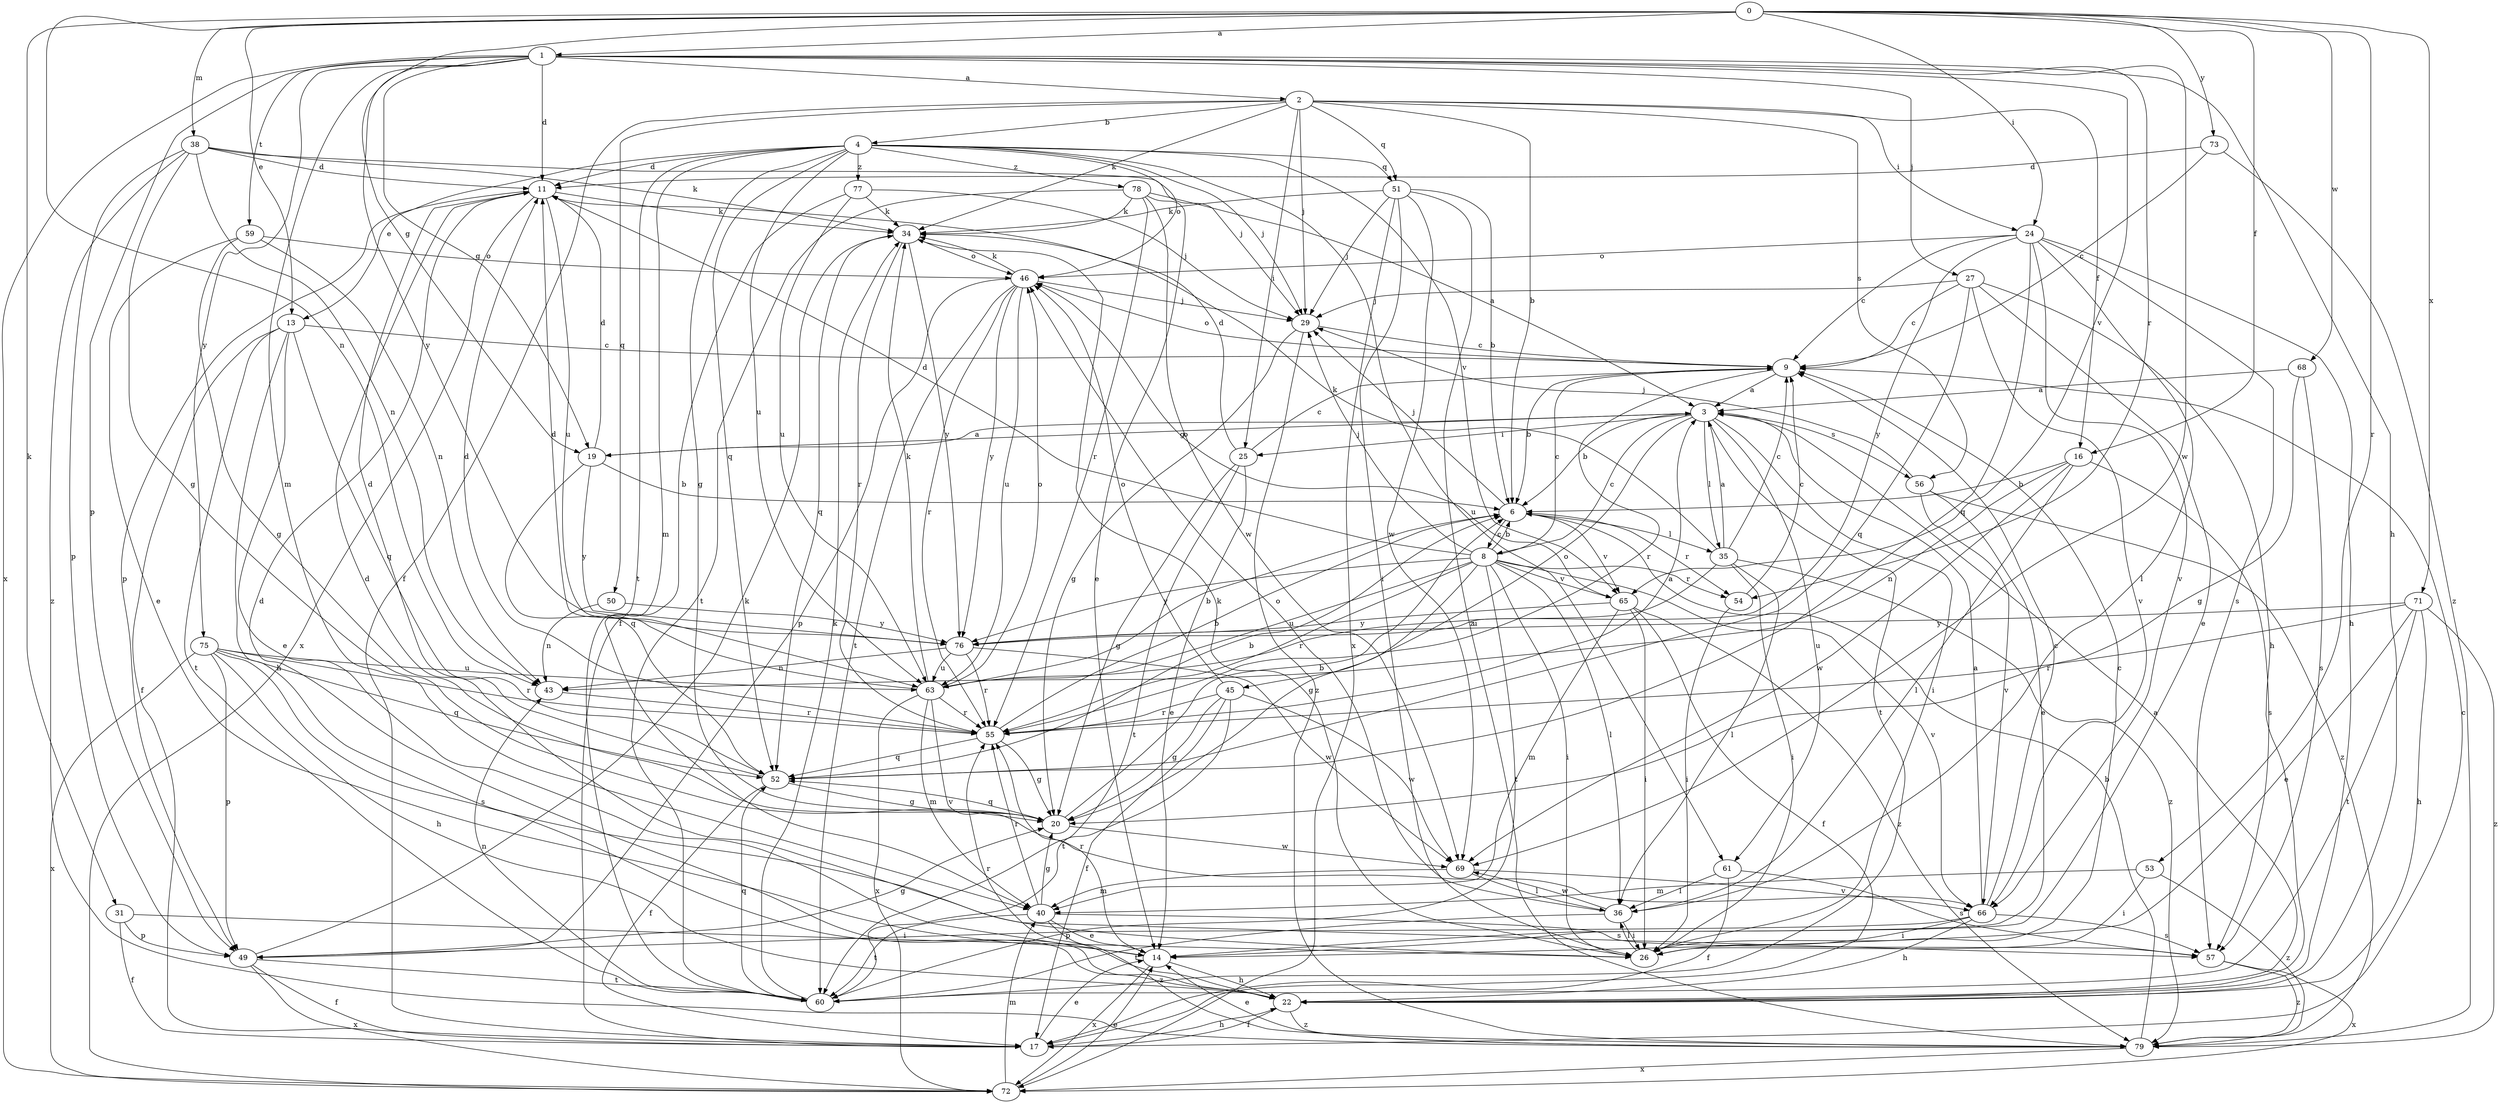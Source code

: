 strict digraph  {
0;
1;
2;
3;
4;
6;
8;
9;
11;
13;
14;
16;
17;
19;
20;
22;
24;
25;
26;
27;
29;
31;
34;
35;
36;
38;
40;
43;
45;
46;
49;
50;
51;
52;
53;
54;
55;
56;
57;
59;
60;
61;
63;
65;
66;
68;
69;
71;
72;
73;
75;
76;
77;
78;
79;
0 -> 1  [label=a];
0 -> 13  [label=e];
0 -> 16  [label=f];
0 -> 19  [label=g];
0 -> 24  [label=i];
0 -> 31  [label=k];
0 -> 38  [label=m];
0 -> 43  [label=n];
0 -> 53  [label=r];
0 -> 68  [label=w];
0 -> 71  [label=x];
0 -> 73  [label=y];
1 -> 2  [label=a];
1 -> 11  [label=d];
1 -> 19  [label=g];
1 -> 22  [label=h];
1 -> 27  [label=j];
1 -> 40  [label=m];
1 -> 49  [label=p];
1 -> 54  [label=r];
1 -> 59  [label=t];
1 -> 65  [label=v];
1 -> 69  [label=w];
1 -> 72  [label=x];
1 -> 75  [label=y];
1 -> 76  [label=y];
2 -> 4  [label=b];
2 -> 6  [label=b];
2 -> 16  [label=f];
2 -> 17  [label=f];
2 -> 24  [label=i];
2 -> 25  [label=i];
2 -> 29  [label=j];
2 -> 34  [label=k];
2 -> 50  [label=q];
2 -> 51  [label=q];
2 -> 56  [label=s];
3 -> 6  [label=b];
3 -> 8  [label=c];
3 -> 19  [label=g];
3 -> 25  [label=i];
3 -> 26  [label=i];
3 -> 35  [label=l];
3 -> 45  [label=o];
3 -> 56  [label=s];
3 -> 60  [label=t];
3 -> 61  [label=u];
4 -> 11  [label=d];
4 -> 13  [label=e];
4 -> 20  [label=g];
4 -> 29  [label=j];
4 -> 40  [label=m];
4 -> 46  [label=o];
4 -> 51  [label=q];
4 -> 52  [label=q];
4 -> 60  [label=t];
4 -> 61  [label=u];
4 -> 63  [label=u];
4 -> 65  [label=v];
4 -> 77  [label=z];
4 -> 78  [label=z];
6 -> 8  [label=c];
6 -> 29  [label=j];
6 -> 35  [label=l];
6 -> 54  [label=r];
6 -> 65  [label=v];
8 -> 6  [label=b];
8 -> 9  [label=c];
8 -> 11  [label=d];
8 -> 20  [label=g];
8 -> 26  [label=i];
8 -> 29  [label=j];
8 -> 36  [label=l];
8 -> 54  [label=r];
8 -> 55  [label=r];
8 -> 60  [label=t];
8 -> 63  [label=u];
8 -> 65  [label=v];
8 -> 66  [label=v];
8 -> 76  [label=y];
9 -> 3  [label=a];
9 -> 6  [label=b];
9 -> 46  [label=o];
9 -> 55  [label=r];
11 -> 34  [label=k];
11 -> 49  [label=p];
11 -> 63  [label=u];
11 -> 72  [label=x];
13 -> 9  [label=c];
13 -> 14  [label=e];
13 -> 17  [label=f];
13 -> 22  [label=h];
13 -> 52  [label=q];
13 -> 60  [label=t];
14 -> 22  [label=h];
14 -> 55  [label=r];
14 -> 72  [label=x];
16 -> 6  [label=b];
16 -> 36  [label=l];
16 -> 43  [label=n];
16 -> 57  [label=s];
16 -> 69  [label=w];
17 -> 9  [label=c];
17 -> 14  [label=e];
17 -> 22  [label=h];
19 -> 3  [label=a];
19 -> 6  [label=b];
19 -> 11  [label=d];
19 -> 52  [label=q];
19 -> 76  [label=y];
20 -> 6  [label=b];
20 -> 52  [label=q];
20 -> 69  [label=w];
22 -> 3  [label=a];
22 -> 11  [label=d];
22 -> 17  [label=f];
22 -> 55  [label=r];
22 -> 79  [label=z];
24 -> 9  [label=c];
24 -> 22  [label=h];
24 -> 36  [label=l];
24 -> 46  [label=o];
24 -> 52  [label=q];
24 -> 57  [label=s];
24 -> 66  [label=v];
24 -> 76  [label=y];
25 -> 9  [label=c];
25 -> 11  [label=d];
25 -> 14  [label=e];
25 -> 20  [label=g];
25 -> 60  [label=t];
26 -> 9  [label=c];
26 -> 11  [label=d];
26 -> 34  [label=k];
26 -> 36  [label=l];
27 -> 9  [label=c];
27 -> 14  [label=e];
27 -> 22  [label=h];
27 -> 29  [label=j];
27 -> 52  [label=q];
27 -> 66  [label=v];
29 -> 9  [label=c];
29 -> 20  [label=g];
29 -> 79  [label=z];
31 -> 17  [label=f];
31 -> 26  [label=i];
31 -> 49  [label=p];
34 -> 46  [label=o];
34 -> 52  [label=q];
34 -> 55  [label=r];
34 -> 76  [label=y];
35 -> 3  [label=a];
35 -> 9  [label=c];
35 -> 26  [label=i];
35 -> 34  [label=k];
35 -> 36  [label=l];
35 -> 63  [label=u];
35 -> 79  [label=z];
36 -> 26  [label=i];
36 -> 46  [label=o];
36 -> 60  [label=t];
36 -> 69  [label=w];
38 -> 11  [label=d];
38 -> 20  [label=g];
38 -> 29  [label=j];
38 -> 34  [label=k];
38 -> 43  [label=n];
38 -> 49  [label=p];
38 -> 79  [label=z];
40 -> 14  [label=e];
40 -> 20  [label=g];
40 -> 55  [label=r];
40 -> 57  [label=s];
40 -> 60  [label=t];
40 -> 79  [label=z];
43 -> 55  [label=r];
45 -> 17  [label=f];
45 -> 20  [label=g];
45 -> 46  [label=o];
45 -> 55  [label=r];
45 -> 60  [label=t];
45 -> 69  [label=w];
46 -> 29  [label=j];
46 -> 34  [label=k];
46 -> 49  [label=p];
46 -> 55  [label=r];
46 -> 60  [label=t];
46 -> 63  [label=u];
46 -> 76  [label=y];
49 -> 17  [label=f];
49 -> 20  [label=g];
49 -> 34  [label=k];
49 -> 60  [label=t];
49 -> 72  [label=x];
50 -> 43  [label=n];
50 -> 76  [label=y];
51 -> 6  [label=b];
51 -> 26  [label=i];
51 -> 29  [label=j];
51 -> 34  [label=k];
51 -> 69  [label=w];
51 -> 72  [label=x];
51 -> 79  [label=z];
52 -> 6  [label=b];
52 -> 11  [label=d];
52 -> 17  [label=f];
52 -> 20  [label=g];
53 -> 26  [label=i];
53 -> 40  [label=m];
53 -> 79  [label=z];
54 -> 9  [label=c];
54 -> 26  [label=i];
55 -> 3  [label=a];
55 -> 6  [label=b];
55 -> 11  [label=d];
55 -> 20  [label=g];
55 -> 52  [label=q];
56 -> 14  [label=e];
56 -> 29  [label=j];
56 -> 66  [label=v];
56 -> 79  [label=z];
57 -> 72  [label=x];
57 -> 79  [label=z];
59 -> 14  [label=e];
59 -> 20  [label=g];
59 -> 43  [label=n];
59 -> 46  [label=o];
60 -> 34  [label=k];
60 -> 43  [label=n];
60 -> 52  [label=q];
61 -> 17  [label=f];
61 -> 36  [label=l];
61 -> 57  [label=s];
63 -> 6  [label=b];
63 -> 11  [label=d];
63 -> 34  [label=k];
63 -> 40  [label=m];
63 -> 46  [label=o];
63 -> 55  [label=r];
63 -> 66  [label=v];
63 -> 72  [label=x];
65 -> 17  [label=f];
65 -> 26  [label=i];
65 -> 40  [label=m];
65 -> 46  [label=o];
65 -> 76  [label=y];
65 -> 79  [label=z];
66 -> 3  [label=a];
66 -> 9  [label=c];
66 -> 22  [label=h];
66 -> 26  [label=i];
66 -> 49  [label=p];
66 -> 57  [label=s];
68 -> 3  [label=a];
68 -> 20  [label=g];
68 -> 57  [label=s];
69 -> 36  [label=l];
69 -> 40  [label=m];
69 -> 66  [label=v];
71 -> 14  [label=e];
71 -> 22  [label=h];
71 -> 55  [label=r];
71 -> 60  [label=t];
71 -> 76  [label=y];
71 -> 79  [label=z];
72 -> 14  [label=e];
72 -> 40  [label=m];
73 -> 9  [label=c];
73 -> 11  [label=d];
73 -> 79  [label=z];
75 -> 22  [label=h];
75 -> 49  [label=p];
75 -> 52  [label=q];
75 -> 55  [label=r];
75 -> 57  [label=s];
75 -> 63  [label=u];
75 -> 72  [label=x];
76 -> 43  [label=n];
76 -> 55  [label=r];
76 -> 63  [label=u];
76 -> 69  [label=w];
77 -> 17  [label=f];
77 -> 29  [label=j];
77 -> 34  [label=k];
77 -> 63  [label=u];
78 -> 3  [label=a];
78 -> 14  [label=e];
78 -> 34  [label=k];
78 -> 55  [label=r];
78 -> 60  [label=t];
78 -> 69  [label=w];
79 -> 6  [label=b];
79 -> 14  [label=e];
79 -> 72  [label=x];
}
